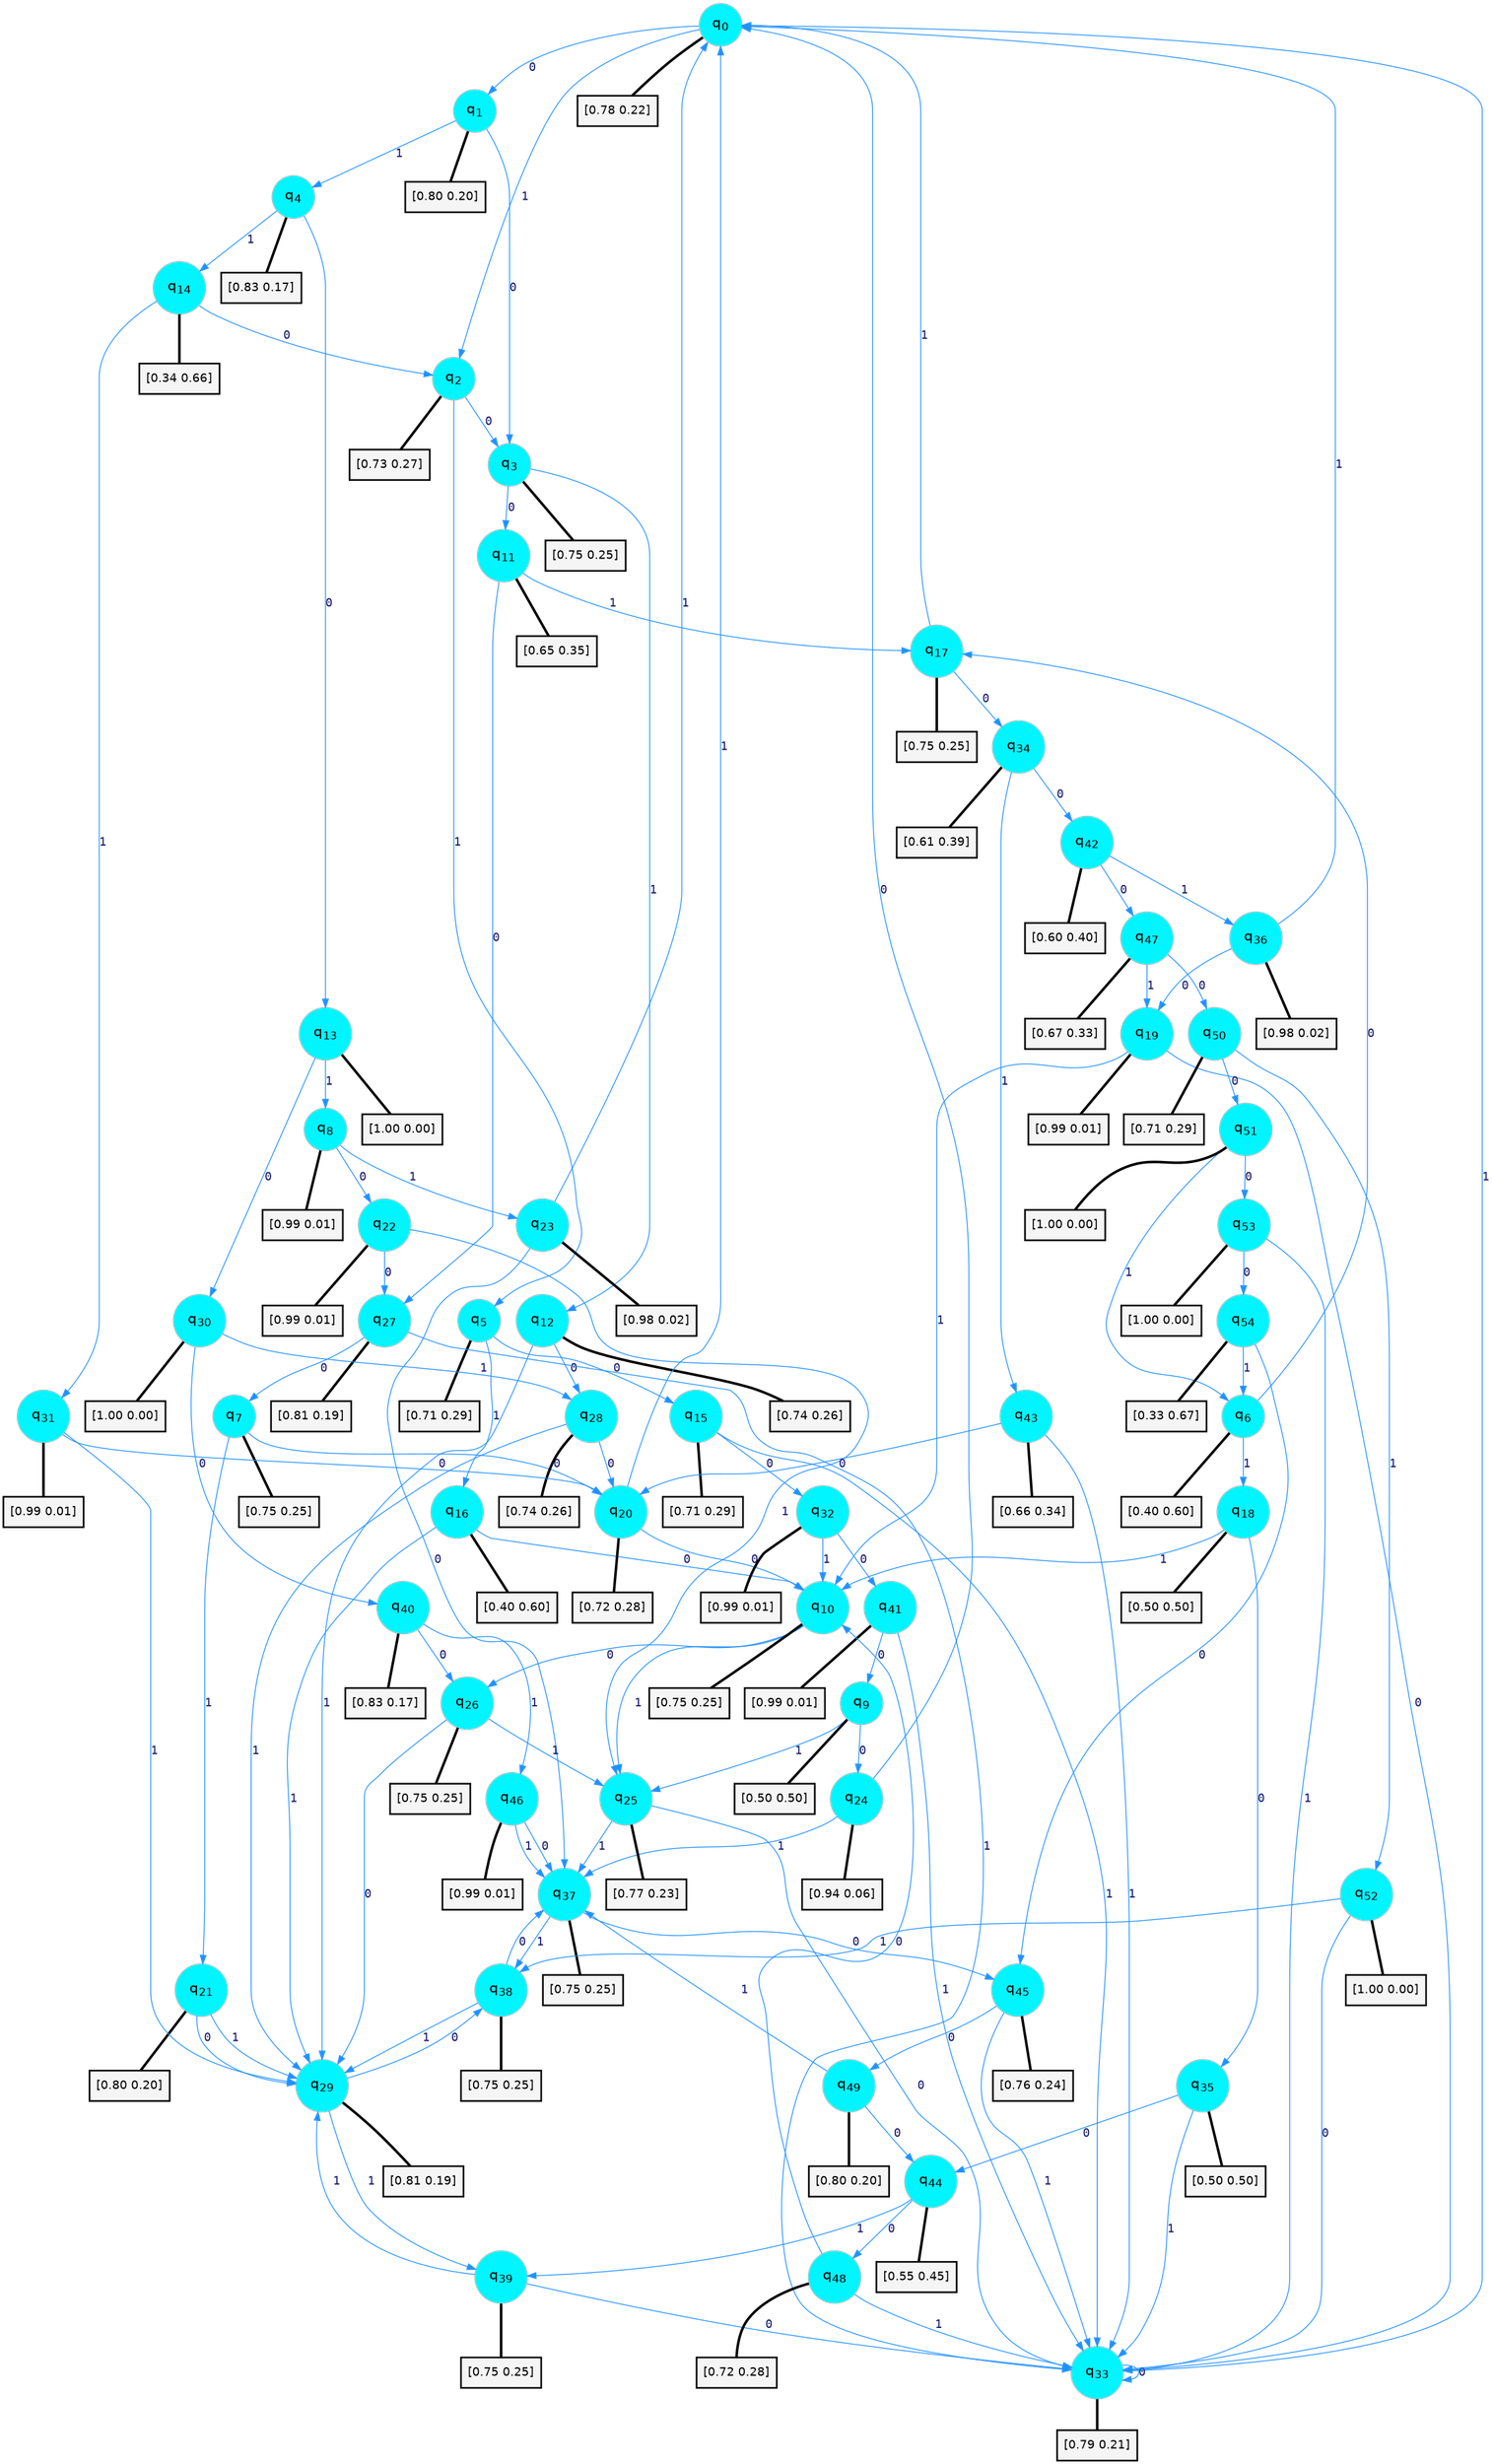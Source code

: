 digraph G {
graph [
bgcolor=transparent, dpi=300, rankdir=TD, size="40,25"];
node [
color=gray, fillcolor=turquoise1, fontcolor=black, fontname=Helvetica, fontsize=16, fontweight=bold, shape=circle, style=filled];
edge [
arrowsize=1, color=dodgerblue1, fontcolor=midnightblue, fontname=courier, fontweight=bold, penwidth=1, style=solid, weight=20];
0[label=<q<SUB>0</SUB>>];
1[label=<q<SUB>1</SUB>>];
2[label=<q<SUB>2</SUB>>];
3[label=<q<SUB>3</SUB>>];
4[label=<q<SUB>4</SUB>>];
5[label=<q<SUB>5</SUB>>];
6[label=<q<SUB>6</SUB>>];
7[label=<q<SUB>7</SUB>>];
8[label=<q<SUB>8</SUB>>];
9[label=<q<SUB>9</SUB>>];
10[label=<q<SUB>10</SUB>>];
11[label=<q<SUB>11</SUB>>];
12[label=<q<SUB>12</SUB>>];
13[label=<q<SUB>13</SUB>>];
14[label=<q<SUB>14</SUB>>];
15[label=<q<SUB>15</SUB>>];
16[label=<q<SUB>16</SUB>>];
17[label=<q<SUB>17</SUB>>];
18[label=<q<SUB>18</SUB>>];
19[label=<q<SUB>19</SUB>>];
20[label=<q<SUB>20</SUB>>];
21[label=<q<SUB>21</SUB>>];
22[label=<q<SUB>22</SUB>>];
23[label=<q<SUB>23</SUB>>];
24[label=<q<SUB>24</SUB>>];
25[label=<q<SUB>25</SUB>>];
26[label=<q<SUB>26</SUB>>];
27[label=<q<SUB>27</SUB>>];
28[label=<q<SUB>28</SUB>>];
29[label=<q<SUB>29</SUB>>];
30[label=<q<SUB>30</SUB>>];
31[label=<q<SUB>31</SUB>>];
32[label=<q<SUB>32</SUB>>];
33[label=<q<SUB>33</SUB>>];
34[label=<q<SUB>34</SUB>>];
35[label=<q<SUB>35</SUB>>];
36[label=<q<SUB>36</SUB>>];
37[label=<q<SUB>37</SUB>>];
38[label=<q<SUB>38</SUB>>];
39[label=<q<SUB>39</SUB>>];
40[label=<q<SUB>40</SUB>>];
41[label=<q<SUB>41</SUB>>];
42[label=<q<SUB>42</SUB>>];
43[label=<q<SUB>43</SUB>>];
44[label=<q<SUB>44</SUB>>];
45[label=<q<SUB>45</SUB>>];
46[label=<q<SUB>46</SUB>>];
47[label=<q<SUB>47</SUB>>];
48[label=<q<SUB>48</SUB>>];
49[label=<q<SUB>49</SUB>>];
50[label=<q<SUB>50</SUB>>];
51[label=<q<SUB>51</SUB>>];
52[label=<q<SUB>52</SUB>>];
53[label=<q<SUB>53</SUB>>];
54[label=<q<SUB>54</SUB>>];
55[label="[0.78 0.22]", shape=box,fontcolor=black, fontname=Helvetica, fontsize=14, penwidth=2, fillcolor=whitesmoke,color=black];
56[label="[0.80 0.20]", shape=box,fontcolor=black, fontname=Helvetica, fontsize=14, penwidth=2, fillcolor=whitesmoke,color=black];
57[label="[0.73 0.27]", shape=box,fontcolor=black, fontname=Helvetica, fontsize=14, penwidth=2, fillcolor=whitesmoke,color=black];
58[label="[0.75 0.25]", shape=box,fontcolor=black, fontname=Helvetica, fontsize=14, penwidth=2, fillcolor=whitesmoke,color=black];
59[label="[0.83 0.17]", shape=box,fontcolor=black, fontname=Helvetica, fontsize=14, penwidth=2, fillcolor=whitesmoke,color=black];
60[label="[0.71 0.29]", shape=box,fontcolor=black, fontname=Helvetica, fontsize=14, penwidth=2, fillcolor=whitesmoke,color=black];
61[label="[0.40 0.60]", shape=box,fontcolor=black, fontname=Helvetica, fontsize=14, penwidth=2, fillcolor=whitesmoke,color=black];
62[label="[0.75 0.25]", shape=box,fontcolor=black, fontname=Helvetica, fontsize=14, penwidth=2, fillcolor=whitesmoke,color=black];
63[label="[0.99 0.01]", shape=box,fontcolor=black, fontname=Helvetica, fontsize=14, penwidth=2, fillcolor=whitesmoke,color=black];
64[label="[0.50 0.50]", shape=box,fontcolor=black, fontname=Helvetica, fontsize=14, penwidth=2, fillcolor=whitesmoke,color=black];
65[label="[0.75 0.25]", shape=box,fontcolor=black, fontname=Helvetica, fontsize=14, penwidth=2, fillcolor=whitesmoke,color=black];
66[label="[0.65 0.35]", shape=box,fontcolor=black, fontname=Helvetica, fontsize=14, penwidth=2, fillcolor=whitesmoke,color=black];
67[label="[0.74 0.26]", shape=box,fontcolor=black, fontname=Helvetica, fontsize=14, penwidth=2, fillcolor=whitesmoke,color=black];
68[label="[1.00 0.00]", shape=box,fontcolor=black, fontname=Helvetica, fontsize=14, penwidth=2, fillcolor=whitesmoke,color=black];
69[label="[0.34 0.66]", shape=box,fontcolor=black, fontname=Helvetica, fontsize=14, penwidth=2, fillcolor=whitesmoke,color=black];
70[label="[0.71 0.29]", shape=box,fontcolor=black, fontname=Helvetica, fontsize=14, penwidth=2, fillcolor=whitesmoke,color=black];
71[label="[0.40 0.60]", shape=box,fontcolor=black, fontname=Helvetica, fontsize=14, penwidth=2, fillcolor=whitesmoke,color=black];
72[label="[0.75 0.25]", shape=box,fontcolor=black, fontname=Helvetica, fontsize=14, penwidth=2, fillcolor=whitesmoke,color=black];
73[label="[0.50 0.50]", shape=box,fontcolor=black, fontname=Helvetica, fontsize=14, penwidth=2, fillcolor=whitesmoke,color=black];
74[label="[0.99 0.01]", shape=box,fontcolor=black, fontname=Helvetica, fontsize=14, penwidth=2, fillcolor=whitesmoke,color=black];
75[label="[0.72 0.28]", shape=box,fontcolor=black, fontname=Helvetica, fontsize=14, penwidth=2, fillcolor=whitesmoke,color=black];
76[label="[0.80 0.20]", shape=box,fontcolor=black, fontname=Helvetica, fontsize=14, penwidth=2, fillcolor=whitesmoke,color=black];
77[label="[0.99 0.01]", shape=box,fontcolor=black, fontname=Helvetica, fontsize=14, penwidth=2, fillcolor=whitesmoke,color=black];
78[label="[0.98 0.02]", shape=box,fontcolor=black, fontname=Helvetica, fontsize=14, penwidth=2, fillcolor=whitesmoke,color=black];
79[label="[0.94 0.06]", shape=box,fontcolor=black, fontname=Helvetica, fontsize=14, penwidth=2, fillcolor=whitesmoke,color=black];
80[label="[0.77 0.23]", shape=box,fontcolor=black, fontname=Helvetica, fontsize=14, penwidth=2, fillcolor=whitesmoke,color=black];
81[label="[0.75 0.25]", shape=box,fontcolor=black, fontname=Helvetica, fontsize=14, penwidth=2, fillcolor=whitesmoke,color=black];
82[label="[0.81 0.19]", shape=box,fontcolor=black, fontname=Helvetica, fontsize=14, penwidth=2, fillcolor=whitesmoke,color=black];
83[label="[0.74 0.26]", shape=box,fontcolor=black, fontname=Helvetica, fontsize=14, penwidth=2, fillcolor=whitesmoke,color=black];
84[label="[0.81 0.19]", shape=box,fontcolor=black, fontname=Helvetica, fontsize=14, penwidth=2, fillcolor=whitesmoke,color=black];
85[label="[1.00 0.00]", shape=box,fontcolor=black, fontname=Helvetica, fontsize=14, penwidth=2, fillcolor=whitesmoke,color=black];
86[label="[0.99 0.01]", shape=box,fontcolor=black, fontname=Helvetica, fontsize=14, penwidth=2, fillcolor=whitesmoke,color=black];
87[label="[0.99 0.01]", shape=box,fontcolor=black, fontname=Helvetica, fontsize=14, penwidth=2, fillcolor=whitesmoke,color=black];
88[label="[0.79 0.21]", shape=box,fontcolor=black, fontname=Helvetica, fontsize=14, penwidth=2, fillcolor=whitesmoke,color=black];
89[label="[0.61 0.39]", shape=box,fontcolor=black, fontname=Helvetica, fontsize=14, penwidth=2, fillcolor=whitesmoke,color=black];
90[label="[0.50 0.50]", shape=box,fontcolor=black, fontname=Helvetica, fontsize=14, penwidth=2, fillcolor=whitesmoke,color=black];
91[label="[0.98 0.02]", shape=box,fontcolor=black, fontname=Helvetica, fontsize=14, penwidth=2, fillcolor=whitesmoke,color=black];
92[label="[0.75 0.25]", shape=box,fontcolor=black, fontname=Helvetica, fontsize=14, penwidth=2, fillcolor=whitesmoke,color=black];
93[label="[0.75 0.25]", shape=box,fontcolor=black, fontname=Helvetica, fontsize=14, penwidth=2, fillcolor=whitesmoke,color=black];
94[label="[0.75 0.25]", shape=box,fontcolor=black, fontname=Helvetica, fontsize=14, penwidth=2, fillcolor=whitesmoke,color=black];
95[label="[0.83 0.17]", shape=box,fontcolor=black, fontname=Helvetica, fontsize=14, penwidth=2, fillcolor=whitesmoke,color=black];
96[label="[0.99 0.01]", shape=box,fontcolor=black, fontname=Helvetica, fontsize=14, penwidth=2, fillcolor=whitesmoke,color=black];
97[label="[0.60 0.40]", shape=box,fontcolor=black, fontname=Helvetica, fontsize=14, penwidth=2, fillcolor=whitesmoke,color=black];
98[label="[0.66 0.34]", shape=box,fontcolor=black, fontname=Helvetica, fontsize=14, penwidth=2, fillcolor=whitesmoke,color=black];
99[label="[0.55 0.45]", shape=box,fontcolor=black, fontname=Helvetica, fontsize=14, penwidth=2, fillcolor=whitesmoke,color=black];
100[label="[0.76 0.24]", shape=box,fontcolor=black, fontname=Helvetica, fontsize=14, penwidth=2, fillcolor=whitesmoke,color=black];
101[label="[0.99 0.01]", shape=box,fontcolor=black, fontname=Helvetica, fontsize=14, penwidth=2, fillcolor=whitesmoke,color=black];
102[label="[0.67 0.33]", shape=box,fontcolor=black, fontname=Helvetica, fontsize=14, penwidth=2, fillcolor=whitesmoke,color=black];
103[label="[0.72 0.28]", shape=box,fontcolor=black, fontname=Helvetica, fontsize=14, penwidth=2, fillcolor=whitesmoke,color=black];
104[label="[0.80 0.20]", shape=box,fontcolor=black, fontname=Helvetica, fontsize=14, penwidth=2, fillcolor=whitesmoke,color=black];
105[label="[0.71 0.29]", shape=box,fontcolor=black, fontname=Helvetica, fontsize=14, penwidth=2, fillcolor=whitesmoke,color=black];
106[label="[1.00 0.00]", shape=box,fontcolor=black, fontname=Helvetica, fontsize=14, penwidth=2, fillcolor=whitesmoke,color=black];
107[label="[1.00 0.00]", shape=box,fontcolor=black, fontname=Helvetica, fontsize=14, penwidth=2, fillcolor=whitesmoke,color=black];
108[label="[1.00 0.00]", shape=box,fontcolor=black, fontname=Helvetica, fontsize=14, penwidth=2, fillcolor=whitesmoke,color=black];
109[label="[0.33 0.67]", shape=box,fontcolor=black, fontname=Helvetica, fontsize=14, penwidth=2, fillcolor=whitesmoke,color=black];
0->1 [label=0];
0->2 [label=1];
0->55 [arrowhead=none, penwidth=3,color=black];
1->3 [label=0];
1->4 [label=1];
1->56 [arrowhead=none, penwidth=3,color=black];
2->3 [label=0];
2->5 [label=1];
2->57 [arrowhead=none, penwidth=3,color=black];
3->11 [label=0];
3->12 [label=1];
3->58 [arrowhead=none, penwidth=3,color=black];
4->13 [label=0];
4->14 [label=1];
4->59 [arrowhead=none, penwidth=3,color=black];
5->15 [label=0];
5->16 [label=1];
5->60 [arrowhead=none, penwidth=3,color=black];
6->17 [label=0];
6->18 [label=1];
6->61 [arrowhead=none, penwidth=3,color=black];
7->20 [label=0];
7->21 [label=1];
7->62 [arrowhead=none, penwidth=3,color=black];
8->22 [label=0];
8->23 [label=1];
8->63 [arrowhead=none, penwidth=3,color=black];
9->24 [label=0];
9->25 [label=1];
9->64 [arrowhead=none, penwidth=3,color=black];
10->26 [label=0];
10->25 [label=1];
10->65 [arrowhead=none, penwidth=3,color=black];
11->27 [label=0];
11->17 [label=1];
11->66 [arrowhead=none, penwidth=3,color=black];
12->28 [label=0];
12->29 [label=1];
12->67 [arrowhead=none, penwidth=3,color=black];
13->30 [label=0];
13->8 [label=1];
13->68 [arrowhead=none, penwidth=3,color=black];
14->2 [label=0];
14->31 [label=1];
14->69 [arrowhead=none, penwidth=3,color=black];
15->32 [label=0];
15->33 [label=1];
15->70 [arrowhead=none, penwidth=3,color=black];
16->10 [label=0];
16->29 [label=1];
16->71 [arrowhead=none, penwidth=3,color=black];
17->34 [label=0];
17->0 [label=1];
17->72 [arrowhead=none, penwidth=3,color=black];
18->35 [label=0];
18->10 [label=1];
18->73 [arrowhead=none, penwidth=3,color=black];
19->33 [label=0];
19->10 [label=1];
19->74 [arrowhead=none, penwidth=3,color=black];
20->10 [label=0];
20->0 [label=1];
20->75 [arrowhead=none, penwidth=3,color=black];
21->29 [label=0];
21->29 [label=1];
21->76 [arrowhead=none, penwidth=3,color=black];
22->27 [label=0];
22->25 [label=1];
22->77 [arrowhead=none, penwidth=3,color=black];
23->37 [label=0];
23->0 [label=1];
23->78 [arrowhead=none, penwidth=3,color=black];
24->0 [label=0];
24->37 [label=1];
24->79 [arrowhead=none, penwidth=3,color=black];
25->33 [label=0];
25->37 [label=1];
25->80 [arrowhead=none, penwidth=3,color=black];
26->29 [label=0];
26->25 [label=1];
26->81 [arrowhead=none, penwidth=3,color=black];
27->7 [label=0];
27->33 [label=1];
27->82 [arrowhead=none, penwidth=3,color=black];
28->20 [label=0];
28->29 [label=1];
28->83 [arrowhead=none, penwidth=3,color=black];
29->38 [label=0];
29->39 [label=1];
29->84 [arrowhead=none, penwidth=3,color=black];
30->40 [label=0];
30->28 [label=1];
30->85 [arrowhead=none, penwidth=3,color=black];
31->20 [label=0];
31->29 [label=1];
31->86 [arrowhead=none, penwidth=3,color=black];
32->41 [label=0];
32->10 [label=1];
32->87 [arrowhead=none, penwidth=3,color=black];
33->33 [label=0];
33->0 [label=1];
33->88 [arrowhead=none, penwidth=3,color=black];
34->42 [label=0];
34->43 [label=1];
34->89 [arrowhead=none, penwidth=3,color=black];
35->44 [label=0];
35->33 [label=1];
35->90 [arrowhead=none, penwidth=3,color=black];
36->19 [label=0];
36->0 [label=1];
36->91 [arrowhead=none, penwidth=3,color=black];
37->45 [label=0];
37->38 [label=1];
37->92 [arrowhead=none, penwidth=3,color=black];
38->37 [label=0];
38->29 [label=1];
38->93 [arrowhead=none, penwidth=3,color=black];
39->33 [label=0];
39->29 [label=1];
39->94 [arrowhead=none, penwidth=3,color=black];
40->26 [label=0];
40->46 [label=1];
40->95 [arrowhead=none, penwidth=3,color=black];
41->9 [label=0];
41->33 [label=1];
41->96 [arrowhead=none, penwidth=3,color=black];
42->47 [label=0];
42->36 [label=1];
42->97 [arrowhead=none, penwidth=3,color=black];
43->20 [label=0];
43->33 [label=1];
43->98 [arrowhead=none, penwidth=3,color=black];
44->48 [label=0];
44->39 [label=1];
44->99 [arrowhead=none, penwidth=3,color=black];
45->49 [label=0];
45->33 [label=1];
45->100 [arrowhead=none, penwidth=3,color=black];
46->37 [label=0];
46->37 [label=1];
46->101 [arrowhead=none, penwidth=3,color=black];
47->50 [label=0];
47->19 [label=1];
47->102 [arrowhead=none, penwidth=3,color=black];
48->10 [label=0];
48->33 [label=1];
48->103 [arrowhead=none, penwidth=3,color=black];
49->44 [label=0];
49->37 [label=1];
49->104 [arrowhead=none, penwidth=3,color=black];
50->51 [label=0];
50->52 [label=1];
50->105 [arrowhead=none, penwidth=3,color=black];
51->53 [label=0];
51->6 [label=1];
51->106 [arrowhead=none, penwidth=3,color=black];
52->33 [label=0];
52->38 [label=1];
52->107 [arrowhead=none, penwidth=3,color=black];
53->54 [label=0];
53->33 [label=1];
53->108 [arrowhead=none, penwidth=3,color=black];
54->45 [label=0];
54->6 [label=1];
54->109 [arrowhead=none, penwidth=3,color=black];
}
